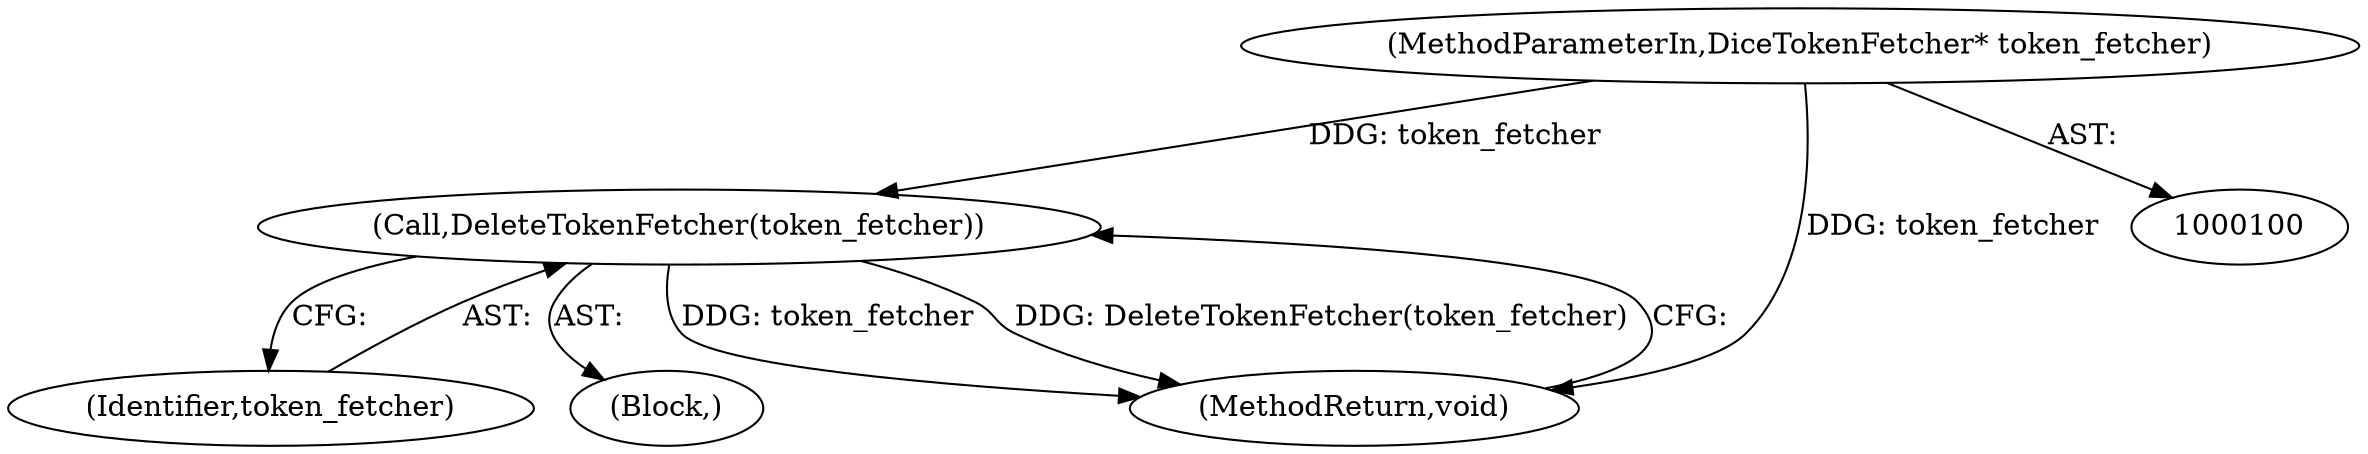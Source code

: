 digraph "0_Chrome_282f53ffdc3b1902da86f6a0791af736837efbf8@pointer" {
"1000101" [label="(MethodParameterIn,DiceTokenFetcher* token_fetcher)"];
"1000149" [label="(Call,DeleteTokenFetcher(token_fetcher))"];
"1000149" [label="(Call,DeleteTokenFetcher(token_fetcher))"];
"1000150" [label="(Identifier,token_fetcher)"];
"1000101" [label="(MethodParameterIn,DiceTokenFetcher* token_fetcher)"];
"1000104" [label="(Block,)"];
"1000151" [label="(MethodReturn,void)"];
"1000101" -> "1000100"  [label="AST: "];
"1000101" -> "1000151"  [label="DDG: token_fetcher"];
"1000101" -> "1000149"  [label="DDG: token_fetcher"];
"1000149" -> "1000104"  [label="AST: "];
"1000149" -> "1000150"  [label="CFG: "];
"1000150" -> "1000149"  [label="AST: "];
"1000151" -> "1000149"  [label="CFG: "];
"1000149" -> "1000151"  [label="DDG: token_fetcher"];
"1000149" -> "1000151"  [label="DDG: DeleteTokenFetcher(token_fetcher)"];
}
